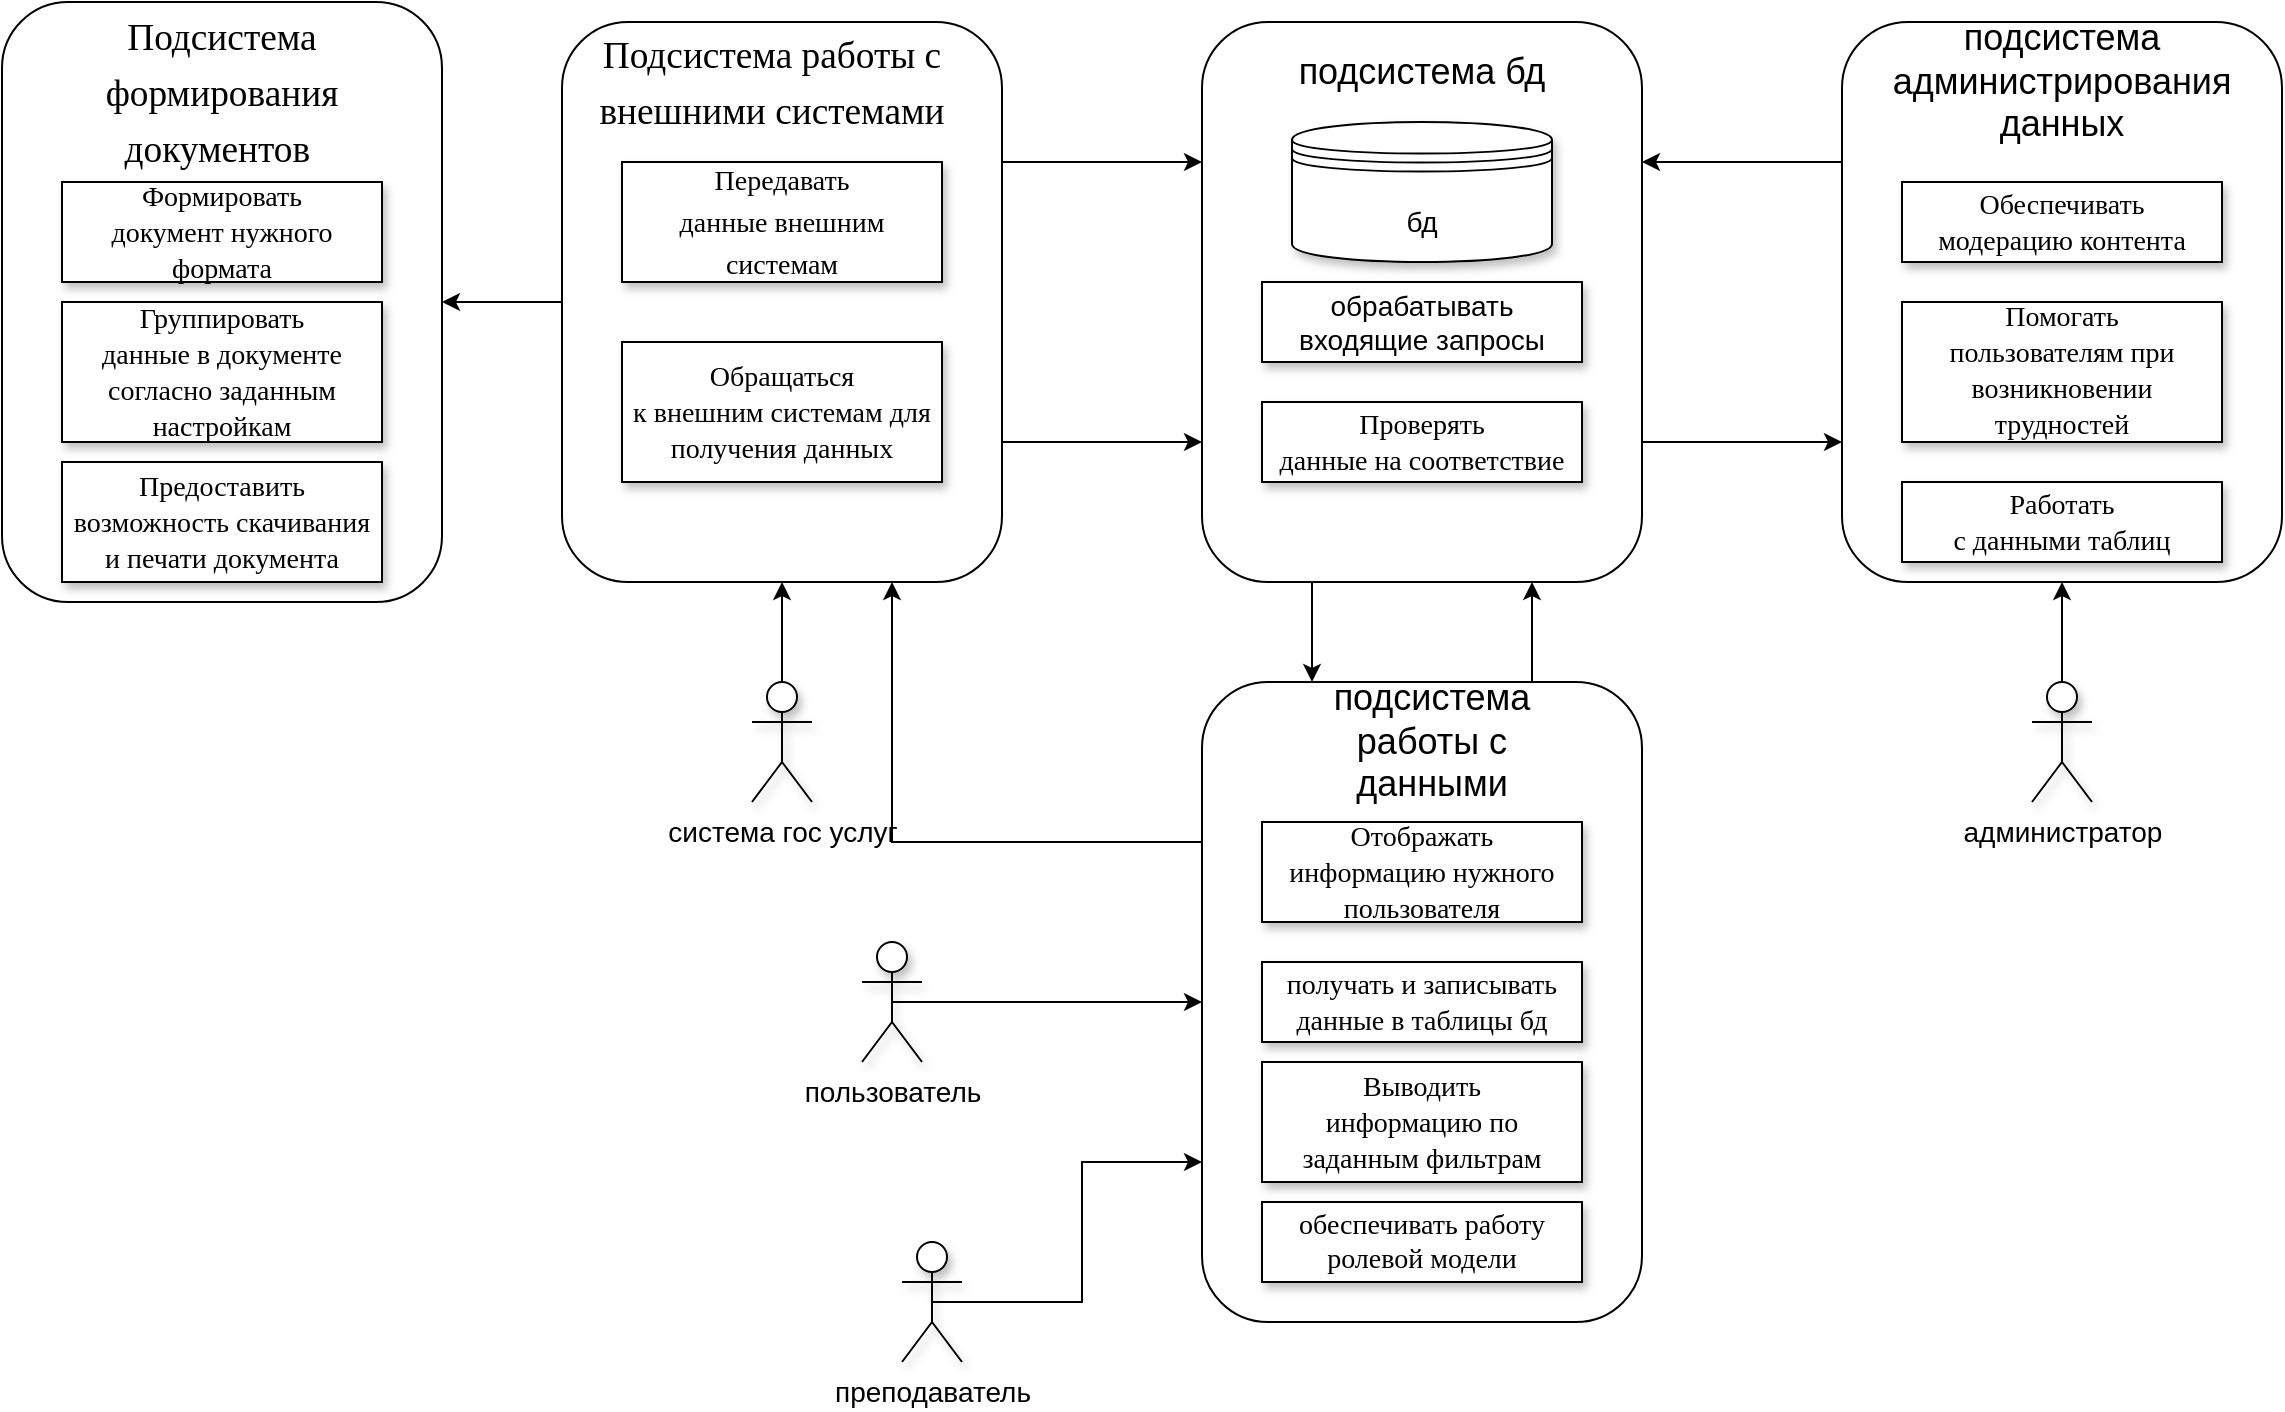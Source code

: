 <mxfile version="17.1.2" type="github">
  <diagram id="0LDRQkIn8O1QZU5tjKof" name="Page-1">
    <mxGraphModel dx="3384" dy="1199" grid="1" gridSize="10" guides="1" tooltips="1" connect="1" arrows="1" fold="1" page="1" pageScale="1" pageWidth="827" pageHeight="1169" math="0" shadow="0">
      <root>
        <mxCell id="0" />
        <mxCell id="1" parent="0" />
        <mxCell id="NItQtO32SqaME0U2cCp2-9" value="" style="group" vertex="1" connectable="0" parent="1">
          <mxGeometry x="330" y="210" width="220" height="280" as="geometry" />
        </mxCell>
        <mxCell id="NItQtO32SqaME0U2cCp2-1" value="" style="rounded=1;whiteSpace=wrap;html=1;" vertex="1" parent="NItQtO32SqaME0U2cCp2-9">
          <mxGeometry width="220" height="280" as="geometry" />
        </mxCell>
        <mxCell id="NItQtO32SqaME0U2cCp2-2" value="" style="shape=datastore;whiteSpace=wrap;html=1;labelPosition=center;verticalLabelPosition=bottom;align=center;verticalAlign=top;shadow=1;" vertex="1" parent="NItQtO32SqaME0U2cCp2-9">
          <mxGeometry x="45" y="50" width="130" height="70" as="geometry" />
        </mxCell>
        <mxCell id="NItQtO32SqaME0U2cCp2-4" value="&lt;font style=&quot;font-size: 18px&quot;&gt;подсистема бд&lt;/font&gt;" style="text;html=1;strokeColor=none;fillColor=none;align=center;verticalAlign=middle;whiteSpace=wrap;rounded=0;" vertex="1" parent="NItQtO32SqaME0U2cCp2-9">
          <mxGeometry x="45" y="10" width="130" height="30" as="geometry" />
        </mxCell>
        <mxCell id="NItQtO32SqaME0U2cCp2-5" value="&lt;font style=&quot;font-size: 14px&quot;&gt;обрабатывать входящие запросы&lt;/font&gt;" style="rounded=0;whiteSpace=wrap;html=1;shadow=1;" vertex="1" parent="NItQtO32SqaME0U2cCp2-9">
          <mxGeometry x="30" y="130" width="160" height="40" as="geometry" />
        </mxCell>
        <mxCell id="NItQtO32SqaME0U2cCp2-6" value="&lt;span style=&quot;line-height: 150% ; font-family: &amp;#34;times new roman&amp;#34; , serif&quot;&gt;&lt;font style=&quot;font-size: 14px&quot;&gt;Проверять&lt;br/&gt;данные на соответствие&lt;/font&gt;&lt;/span&gt;" style="rounded=0;whiteSpace=wrap;html=1;shadow=1;" vertex="1" parent="NItQtO32SqaME0U2cCp2-9">
          <mxGeometry x="30" y="190" width="160" height="40" as="geometry" />
        </mxCell>
        <mxCell id="NItQtO32SqaME0U2cCp2-30" value="бд" style="text;html=1;strokeColor=none;fillColor=none;align=center;verticalAlign=middle;whiteSpace=wrap;rounded=0;shadow=1;fontSize=14;" vertex="1" parent="NItQtO32SqaME0U2cCp2-9">
          <mxGeometry x="80" y="85" width="60" height="30" as="geometry" />
        </mxCell>
        <mxCell id="NItQtO32SqaME0U2cCp2-55" style="edgeStyle=orthogonalEdgeStyle;rounded=0;orthogonalLoop=1;jettySize=auto;html=1;exitX=1;exitY=0.25;exitDx=0;exitDy=0;entryX=0;entryY=0.25;entryDx=0;entryDy=0;fontSize=14;" edge="1" parent="1" source="NItQtO32SqaME0U2cCp2-19" target="NItQtO32SqaME0U2cCp2-1">
          <mxGeometry relative="1" as="geometry" />
        </mxCell>
        <mxCell id="NItQtO32SqaME0U2cCp2-56" style="edgeStyle=orthogonalEdgeStyle;rounded=0;orthogonalLoop=1;jettySize=auto;html=1;exitX=1;exitY=0.75;exitDx=0;exitDy=0;entryX=0;entryY=0.75;entryDx=0;entryDy=0;fontSize=14;" edge="1" parent="1" source="NItQtO32SqaME0U2cCp2-19" target="NItQtO32SqaME0U2cCp2-1">
          <mxGeometry relative="1" as="geometry" />
        </mxCell>
        <mxCell id="NItQtO32SqaME0U2cCp2-57" style="edgeStyle=orthogonalEdgeStyle;rounded=0;orthogonalLoop=1;jettySize=auto;html=1;exitX=0;exitY=0.5;exitDx=0;exitDy=0;fontSize=14;" edge="1" parent="1" source="NItQtO32SqaME0U2cCp2-19" target="NItQtO32SqaME0U2cCp2-24">
          <mxGeometry relative="1" as="geometry" />
        </mxCell>
        <mxCell id="NItQtO32SqaME0U2cCp2-19" value="" style="rounded=1;whiteSpace=wrap;html=1;" vertex="1" parent="1">
          <mxGeometry x="10" y="210" width="220" height="280" as="geometry" />
        </mxCell>
        <mxCell id="NItQtO32SqaME0U2cCp2-20" value="&lt;span style=&quot;font-size: 14.0pt ; line-height: 150% ; font-family: &amp;#34;times new roman&amp;#34; , serif&quot;&gt;Подсистема работы с внешними системами&lt;/span&gt;" style="text;html=1;strokeColor=none;fillColor=none;align=center;verticalAlign=middle;whiteSpace=wrap;rounded=0;shadow=1;fontSize=18;" vertex="1" parent="1">
          <mxGeometry x="10" y="225" width="210" height="30" as="geometry" />
        </mxCell>
        <mxCell id="NItQtO32SqaME0U2cCp2-21" value="&lt;font style=&quot;font-size: 14px&quot;&gt;&lt;span style=&quot;line-height: 150% ; font-family: &amp;#34;times new roman&amp;#34; , serif&quot;&gt;Передавать&lt;br/&gt;данные внешним системам&lt;/span&gt;&lt;/font&gt;" style="rounded=0;whiteSpace=wrap;html=1;shadow=1;" vertex="1" parent="1">
          <mxGeometry x="40" y="280" width="160" height="60" as="geometry" />
        </mxCell>
        <mxCell id="NItQtO32SqaME0U2cCp2-22" value="&lt;span style=&quot;line-height: 150% ; font-family: &amp;#34;times new roman&amp;#34; , serif&quot;&gt;&lt;font style=&quot;font-size: 14px&quot;&gt;Обращаться&lt;br/&gt;к внешним системам для получения данных&lt;/font&gt;&lt;/span&gt;" style="rounded=0;whiteSpace=wrap;html=1;shadow=1;align=center;" vertex="1" parent="1">
          <mxGeometry x="40" y="370" width="160" height="70" as="geometry" />
        </mxCell>
        <mxCell id="NItQtO32SqaME0U2cCp2-33" value="" style="group" vertex="1" connectable="0" parent="1">
          <mxGeometry x="-270" y="200" width="220" height="300" as="geometry" />
        </mxCell>
        <mxCell id="NItQtO32SqaME0U2cCp2-24" value="" style="rounded=1;whiteSpace=wrap;html=1;" vertex="1" parent="NItQtO32SqaME0U2cCp2-33">
          <mxGeometry width="220" height="300" as="geometry" />
        </mxCell>
        <mxCell id="NItQtO32SqaME0U2cCp2-25" value="&lt;span style=&quot;font-size: 14.0pt ; line-height: 150% ; font-family: &amp;#34;times new roman&amp;#34; , serif&quot;&gt;Подсистема&lt;br/&gt;формирования документов&amp;nbsp;&lt;/span&gt;" style="text;html=1;strokeColor=none;fillColor=none;align=center;verticalAlign=middle;whiteSpace=wrap;rounded=0;shadow=1;fontSize=18;" vertex="1" parent="NItQtO32SqaME0U2cCp2-33">
          <mxGeometry x="20" y="30" width="180" height="30" as="geometry" />
        </mxCell>
        <mxCell id="NItQtO32SqaME0U2cCp2-26" value="&lt;span style=&quot;line-height: 150% ; font-family: &amp;#34;times new roman&amp;#34; , serif&quot;&gt;&lt;font style=&quot;font-size: 14px&quot;&gt;Формировать&lt;br/&gt;документ нужного формата&lt;/font&gt;&lt;/span&gt;" style="rounded=0;whiteSpace=wrap;html=1;shadow=1;" vertex="1" parent="NItQtO32SqaME0U2cCp2-33">
          <mxGeometry x="30" y="90" width="160" height="50" as="geometry" />
        </mxCell>
        <mxCell id="NItQtO32SqaME0U2cCp2-27" value="&lt;span style=&quot;line-height: 150% ; font-family: &amp;#34;times new roman&amp;#34; , serif&quot;&gt;&lt;font style=&quot;font-size: 14px&quot;&gt;Группировать&lt;br/&gt;данные в документе согласно заданным настройкам&lt;/font&gt;&lt;/span&gt;" style="rounded=0;whiteSpace=wrap;html=1;shadow=1;align=center;" vertex="1" parent="NItQtO32SqaME0U2cCp2-33">
          <mxGeometry x="30" y="150" width="160" height="70" as="geometry" />
        </mxCell>
        <mxCell id="NItQtO32SqaME0U2cCp2-28" value="&lt;span style=&quot;line-height: 150% ; font-family: &amp;#34;times new roman&amp;#34; , serif&quot;&gt;&lt;font style=&quot;font-size: 14px&quot;&gt;Предоставить&lt;br/&gt;возможность скачивания и печати документа&lt;/font&gt;&lt;/span&gt;" style="rounded=0;whiteSpace=wrap;html=1;shadow=1;" vertex="1" parent="NItQtO32SqaME0U2cCp2-33">
          <mxGeometry x="30" y="230" width="160" height="60" as="geometry" />
        </mxCell>
        <mxCell id="NItQtO32SqaME0U2cCp2-52" style="edgeStyle=orthogonalEdgeStyle;rounded=0;orthogonalLoop=1;jettySize=auto;html=1;exitX=0.75;exitY=0;exitDx=0;exitDy=0;entryX=0.75;entryY=1;entryDx=0;entryDy=0;fontSize=14;" edge="1" parent="1" source="NItQtO32SqaME0U2cCp2-34" target="NItQtO32SqaME0U2cCp2-1">
          <mxGeometry relative="1" as="geometry" />
        </mxCell>
        <mxCell id="NItQtO32SqaME0U2cCp2-54" style="edgeStyle=orthogonalEdgeStyle;rounded=0;orthogonalLoop=1;jettySize=auto;html=1;exitX=0;exitY=0.25;exitDx=0;exitDy=0;entryX=0.75;entryY=1;entryDx=0;entryDy=0;fontSize=14;" edge="1" parent="1" source="NItQtO32SqaME0U2cCp2-34" target="NItQtO32SqaME0U2cCp2-19">
          <mxGeometry relative="1" as="geometry" />
        </mxCell>
        <mxCell id="NItQtO32SqaME0U2cCp2-34" value="" style="rounded=1;whiteSpace=wrap;html=1;" vertex="1" parent="1">
          <mxGeometry x="330" y="540" width="220" height="320" as="geometry" />
        </mxCell>
        <mxCell id="NItQtO32SqaME0U2cCp2-35" value="подсистема работы с данными" style="text;html=1;strokeColor=none;fillColor=none;align=center;verticalAlign=middle;whiteSpace=wrap;rounded=0;shadow=1;fontSize=18;" vertex="1" parent="1">
          <mxGeometry x="370" y="555" width="150" height="30" as="geometry" />
        </mxCell>
        <mxCell id="NItQtO32SqaME0U2cCp2-36" value="&lt;span style=&quot;line-height: 150% ; font-family: &amp;#34;times new roman&amp;#34; , serif&quot;&gt;&lt;font style=&quot;font-size: 14px&quot;&gt;Отображать&lt;br/&gt;информацию нужного пользователя&lt;/font&gt;&lt;/span&gt;" style="rounded=0;whiteSpace=wrap;html=1;shadow=1;" vertex="1" parent="1">
          <mxGeometry x="360" y="610" width="160" height="50" as="geometry" />
        </mxCell>
        <mxCell id="NItQtO32SqaME0U2cCp2-37" value="&lt;span style=&quot;line-height: 150% ; font-family: &amp;#34;times new roman&amp;#34; , serif&quot;&gt;&lt;font style=&quot;font-size: 14px&quot;&gt;Выводить&lt;br/&gt;информацию по заданным фильтрам&lt;/font&gt;&lt;/span&gt;" style="rounded=0;whiteSpace=wrap;html=1;shadow=1;align=center;" vertex="1" parent="1">
          <mxGeometry x="360" y="730" width="160" height="60" as="geometry" />
        </mxCell>
        <mxCell id="NItQtO32SqaME0U2cCp2-38" value="&lt;span style=&quot;line-height: 150% ; font-family: &amp;#34;times new roman&amp;#34; , serif&quot;&gt;&lt;font style=&quot;font-size: 14px&quot;&gt;получать и записывать&lt;br&gt;данные в таблицы бд&lt;/font&gt;&lt;/span&gt;" style="rounded=0;whiteSpace=wrap;html=1;shadow=1;" vertex="1" parent="1">
          <mxGeometry x="360" y="680" width="160" height="40" as="geometry" />
        </mxCell>
        <mxCell id="NItQtO32SqaME0U2cCp2-39" value="" style="group" vertex="1" connectable="0" parent="1">
          <mxGeometry x="650" y="210" width="220" height="280" as="geometry" />
        </mxCell>
        <mxCell id="NItQtO32SqaME0U2cCp2-7" value="" style="rounded=1;whiteSpace=wrap;html=1;" vertex="1" parent="NItQtO32SqaME0U2cCp2-39">
          <mxGeometry width="220" height="280" as="geometry" />
        </mxCell>
        <mxCell id="NItQtO32SqaME0U2cCp2-8" value="подсистема администрирования данных" style="text;html=1;strokeColor=none;fillColor=none;align=center;verticalAlign=middle;whiteSpace=wrap;rounded=0;shadow=1;fontSize=18;" vertex="1" parent="NItQtO32SqaME0U2cCp2-39">
          <mxGeometry x="80" y="15" width="60" height="30" as="geometry" />
        </mxCell>
        <mxCell id="NItQtO32SqaME0U2cCp2-10" value="&lt;span style=&quot;line-height: 150% ; font-family: &amp;#34;times new roman&amp;#34; , serif&quot;&gt;&lt;font style=&quot;font-size: 14px&quot;&gt;Обеспечивать&lt;br/&gt;модерацию контента&lt;/font&gt;&lt;/span&gt;" style="rounded=0;whiteSpace=wrap;html=1;shadow=1;" vertex="1" parent="NItQtO32SqaME0U2cCp2-39">
          <mxGeometry x="30" y="80" width="160" height="40" as="geometry" />
        </mxCell>
        <mxCell id="NItQtO32SqaME0U2cCp2-11" value="&lt;div&gt;&lt;span style=&quot;font-size: 14px ; font-family: &amp;#34;times new roman&amp;#34; , serif&quot;&gt;Помогать&lt;/span&gt;&lt;/div&gt;&lt;span style=&quot;line-height: 150% ; font-family: &amp;#34;times new roman&amp;#34; , serif&quot;&gt;&lt;div&gt;&lt;span style=&quot;font-size: 14px&quot;&gt;пользователям при возникновении трудностей&lt;/span&gt;&lt;/div&gt;&lt;/span&gt;" style="rounded=0;whiteSpace=wrap;html=1;shadow=1;align=center;" vertex="1" parent="NItQtO32SqaME0U2cCp2-39">
          <mxGeometry x="30" y="140" width="160" height="70" as="geometry" />
        </mxCell>
        <mxCell id="NItQtO32SqaME0U2cCp2-12" value="&lt;span style=&quot;line-height: 150% ; font-family: &amp;#34;times new roman&amp;#34; , serif&quot;&gt;&lt;font style=&quot;font-size: 14px&quot;&gt;Работать&lt;br/&gt;с данными таблиц&lt;/font&gt;&lt;/span&gt;" style="rounded=0;whiteSpace=wrap;html=1;shadow=1;" vertex="1" parent="NItQtO32SqaME0U2cCp2-39">
          <mxGeometry x="30" y="230" width="160" height="40" as="geometry" />
        </mxCell>
        <mxCell id="NItQtO32SqaME0U2cCp2-77" style="edgeStyle=orthogonalEdgeStyle;rounded=0;orthogonalLoop=1;jettySize=auto;html=1;exitX=0.5;exitY=0;exitDx=0;exitDy=0;exitPerimeter=0;entryX=0.5;entryY=1;entryDx=0;entryDy=0;fontSize=14;" edge="1" parent="1" source="NItQtO32SqaME0U2cCp2-41" target="NItQtO32SqaME0U2cCp2-7">
          <mxGeometry relative="1" as="geometry" />
        </mxCell>
        <mxCell id="NItQtO32SqaME0U2cCp2-41" value="администратор" style="shape=umlActor;verticalLabelPosition=bottom;verticalAlign=top;html=1;outlineConnect=0;shadow=1;fontSize=14;" vertex="1" parent="1">
          <mxGeometry x="745" y="540" width="30" height="60" as="geometry" />
        </mxCell>
        <mxCell id="NItQtO32SqaME0U2cCp2-44" style="edgeStyle=orthogonalEdgeStyle;rounded=0;orthogonalLoop=1;jettySize=auto;html=1;exitX=0.5;exitY=0.5;exitDx=0;exitDy=0;exitPerimeter=0;entryX=0;entryY=0.5;entryDx=0;entryDy=0;fontSize=14;" edge="1" parent="1" source="NItQtO32SqaME0U2cCp2-42" target="NItQtO32SqaME0U2cCp2-34">
          <mxGeometry relative="1" as="geometry" />
        </mxCell>
        <mxCell id="NItQtO32SqaME0U2cCp2-42" value="пользователь" style="shape=umlActor;verticalLabelPosition=bottom;verticalAlign=top;html=1;outlineConnect=0;shadow=1;fontSize=14;" vertex="1" parent="1">
          <mxGeometry x="160" y="670" width="30" height="60" as="geometry" />
        </mxCell>
        <mxCell id="NItQtO32SqaME0U2cCp2-50" style="edgeStyle=orthogonalEdgeStyle;rounded=0;orthogonalLoop=1;jettySize=auto;html=1;exitX=0.5;exitY=0;exitDx=0;exitDy=0;exitPerimeter=0;entryX=0.5;entryY=1;entryDx=0;entryDy=0;fontSize=14;" edge="1" parent="1" source="NItQtO32SqaME0U2cCp2-43" target="NItQtO32SqaME0U2cCp2-19">
          <mxGeometry relative="1" as="geometry" />
        </mxCell>
        <mxCell id="NItQtO32SqaME0U2cCp2-43" value="система гос услуг" style="shape=umlActor;verticalLabelPosition=bottom;verticalAlign=top;html=1;outlineConnect=0;shadow=1;fontSize=14;" vertex="1" parent="1">
          <mxGeometry x="105" y="540" width="30" height="60" as="geometry" />
        </mxCell>
        <mxCell id="NItQtO32SqaME0U2cCp2-49" style="edgeStyle=orthogonalEdgeStyle;rounded=0;orthogonalLoop=1;jettySize=auto;html=1;exitX=0.5;exitY=0.5;exitDx=0;exitDy=0;exitPerimeter=0;entryX=0;entryY=0.75;entryDx=0;entryDy=0;fontSize=14;" edge="1" parent="1" source="NItQtO32SqaME0U2cCp2-47" target="NItQtO32SqaME0U2cCp2-34">
          <mxGeometry relative="1" as="geometry" />
        </mxCell>
        <mxCell id="NItQtO32SqaME0U2cCp2-47" value="преподаватель" style="shape=umlActor;verticalLabelPosition=bottom;verticalAlign=top;html=1;outlineConnect=0;shadow=1;fontSize=14;" vertex="1" parent="1">
          <mxGeometry x="180" y="820" width="30" height="60" as="geometry" />
        </mxCell>
        <mxCell id="NItQtO32SqaME0U2cCp2-48" value="&lt;font face=&quot;times new roman, serif&quot;&gt;&lt;span style=&quot;font-size: 14px&quot;&gt;обеспечивать работу ролевой модели&lt;/span&gt;&lt;/font&gt;" style="rounded=0;whiteSpace=wrap;html=1;shadow=1;" vertex="1" parent="1">
          <mxGeometry x="360" y="800" width="160" height="40" as="geometry" />
        </mxCell>
        <mxCell id="NItQtO32SqaME0U2cCp2-51" style="edgeStyle=orthogonalEdgeStyle;rounded=0;orthogonalLoop=1;jettySize=auto;html=1;exitX=0.25;exitY=1;exitDx=0;exitDy=0;entryX=0.25;entryY=0;entryDx=0;entryDy=0;fontSize=14;" edge="1" parent="1" source="NItQtO32SqaME0U2cCp2-1" target="NItQtO32SqaME0U2cCp2-34">
          <mxGeometry relative="1" as="geometry" />
        </mxCell>
        <mxCell id="NItQtO32SqaME0U2cCp2-58" style="edgeStyle=orthogonalEdgeStyle;rounded=0;orthogonalLoop=1;jettySize=auto;html=1;exitX=0;exitY=0.25;exitDx=0;exitDy=0;entryX=1;entryY=0.25;entryDx=0;entryDy=0;fontSize=14;" edge="1" parent="1" source="NItQtO32SqaME0U2cCp2-7" target="NItQtO32SqaME0U2cCp2-1">
          <mxGeometry relative="1" as="geometry" />
        </mxCell>
        <mxCell id="NItQtO32SqaME0U2cCp2-59" style="edgeStyle=orthogonalEdgeStyle;rounded=0;orthogonalLoop=1;jettySize=auto;html=1;exitX=1;exitY=0.75;exitDx=0;exitDy=0;entryX=0;entryY=0.75;entryDx=0;entryDy=0;fontSize=14;" edge="1" parent="1" source="NItQtO32SqaME0U2cCp2-1" target="NItQtO32SqaME0U2cCp2-7">
          <mxGeometry relative="1" as="geometry" />
        </mxCell>
      </root>
    </mxGraphModel>
  </diagram>
</mxfile>
